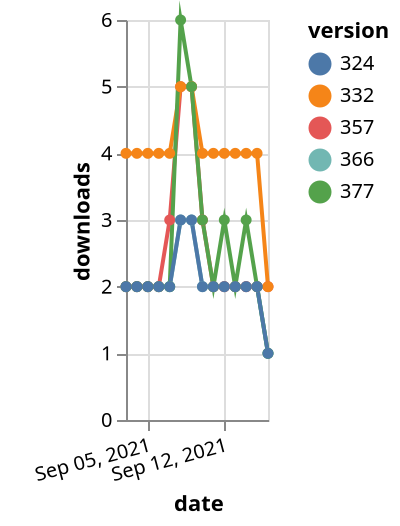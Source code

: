 {"$schema": "https://vega.github.io/schema/vega-lite/v5.json", "description": "A simple bar chart with embedded data.", "data": {"values": [{"date": "2021-09-03", "total": 2311, "delta": 2, "version": "366"}, {"date": "2021-09-04", "total": 2313, "delta": 2, "version": "366"}, {"date": "2021-09-05", "total": 2315, "delta": 2, "version": "366"}, {"date": "2021-09-06", "total": 2317, "delta": 2, "version": "366"}, {"date": "2021-09-07", "total": 2319, "delta": 2, "version": "366"}, {"date": "2021-09-08", "total": 2322, "delta": 3, "version": "366"}, {"date": "2021-09-09", "total": 2325, "delta": 3, "version": "366"}, {"date": "2021-09-10", "total": 2327, "delta": 2, "version": "366"}, {"date": "2021-09-11", "total": 2329, "delta": 2, "version": "366"}, {"date": "2021-09-12", "total": 2331, "delta": 2, "version": "366"}, {"date": "2021-09-13", "total": 2333, "delta": 2, "version": "366"}, {"date": "2021-09-14", "total": 2335, "delta": 2, "version": "366"}, {"date": "2021-09-15", "total": 2337, "delta": 2, "version": "366"}, {"date": "2021-09-16", "total": 2338, "delta": 1, "version": "366"}, {"date": "2021-09-03", "total": 2888, "delta": 2, "version": "357"}, {"date": "2021-09-04", "total": 2890, "delta": 2, "version": "357"}, {"date": "2021-09-05", "total": 2892, "delta": 2, "version": "357"}, {"date": "2021-09-06", "total": 2894, "delta": 2, "version": "357"}, {"date": "2021-09-07", "total": 2897, "delta": 3, "version": "357"}, {"date": "2021-09-08", "total": 2902, "delta": 5, "version": "357"}, {"date": "2021-09-09", "total": 2907, "delta": 5, "version": "357"}, {"date": "2021-09-10", "total": 2910, "delta": 3, "version": "357"}, {"date": "2021-09-11", "total": 2912, "delta": 2, "version": "357"}, {"date": "2021-09-12", "total": 2914, "delta": 2, "version": "357"}, {"date": "2021-09-13", "total": 2916, "delta": 2, "version": "357"}, {"date": "2021-09-14", "total": 2918, "delta": 2, "version": "357"}, {"date": "2021-09-15", "total": 2920, "delta": 2, "version": "357"}, {"date": "2021-09-16", "total": 2922, "delta": 2, "version": "357"}, {"date": "2021-09-03", "total": 4929, "delta": 4, "version": "332"}, {"date": "2021-09-04", "total": 4933, "delta": 4, "version": "332"}, {"date": "2021-09-05", "total": 4937, "delta": 4, "version": "332"}, {"date": "2021-09-06", "total": 4941, "delta": 4, "version": "332"}, {"date": "2021-09-07", "total": 4945, "delta": 4, "version": "332"}, {"date": "2021-09-08", "total": 4950, "delta": 5, "version": "332"}, {"date": "2021-09-09", "total": 4955, "delta": 5, "version": "332"}, {"date": "2021-09-10", "total": 4959, "delta": 4, "version": "332"}, {"date": "2021-09-11", "total": 4963, "delta": 4, "version": "332"}, {"date": "2021-09-12", "total": 4967, "delta": 4, "version": "332"}, {"date": "2021-09-13", "total": 4971, "delta": 4, "version": "332"}, {"date": "2021-09-14", "total": 4975, "delta": 4, "version": "332"}, {"date": "2021-09-15", "total": 4979, "delta": 4, "version": "332"}, {"date": "2021-09-16", "total": 4981, "delta": 2, "version": "332"}, {"date": "2021-09-03", "total": 2116, "delta": 2, "version": "377"}, {"date": "2021-09-04", "total": 2118, "delta": 2, "version": "377"}, {"date": "2021-09-05", "total": 2120, "delta": 2, "version": "377"}, {"date": "2021-09-06", "total": 2122, "delta": 2, "version": "377"}, {"date": "2021-09-07", "total": 2124, "delta": 2, "version": "377"}, {"date": "2021-09-08", "total": 2130, "delta": 6, "version": "377"}, {"date": "2021-09-09", "total": 2135, "delta": 5, "version": "377"}, {"date": "2021-09-10", "total": 2138, "delta": 3, "version": "377"}, {"date": "2021-09-11", "total": 2140, "delta": 2, "version": "377"}, {"date": "2021-09-12", "total": 2143, "delta": 3, "version": "377"}, {"date": "2021-09-13", "total": 2145, "delta": 2, "version": "377"}, {"date": "2021-09-14", "total": 2148, "delta": 3, "version": "377"}, {"date": "2021-09-15", "total": 2150, "delta": 2, "version": "377"}, {"date": "2021-09-16", "total": 2151, "delta": 1, "version": "377"}, {"date": "2021-09-03", "total": 2637, "delta": 2, "version": "324"}, {"date": "2021-09-04", "total": 2639, "delta": 2, "version": "324"}, {"date": "2021-09-05", "total": 2641, "delta": 2, "version": "324"}, {"date": "2021-09-06", "total": 2643, "delta": 2, "version": "324"}, {"date": "2021-09-07", "total": 2645, "delta": 2, "version": "324"}, {"date": "2021-09-08", "total": 2648, "delta": 3, "version": "324"}, {"date": "2021-09-09", "total": 2651, "delta": 3, "version": "324"}, {"date": "2021-09-10", "total": 2653, "delta": 2, "version": "324"}, {"date": "2021-09-11", "total": 2655, "delta": 2, "version": "324"}, {"date": "2021-09-12", "total": 2657, "delta": 2, "version": "324"}, {"date": "2021-09-13", "total": 2659, "delta": 2, "version": "324"}, {"date": "2021-09-14", "total": 2661, "delta": 2, "version": "324"}, {"date": "2021-09-15", "total": 2663, "delta": 2, "version": "324"}, {"date": "2021-09-16", "total": 2664, "delta": 1, "version": "324"}]}, "width": "container", "mark": {"type": "line", "point": {"filled": true}}, "encoding": {"x": {"field": "date", "type": "temporal", "timeUnit": "yearmonthdate", "title": "date", "axis": {"labelAngle": -15}}, "y": {"field": "delta", "type": "quantitative", "title": "downloads"}, "color": {"field": "version", "type": "nominal"}, "tooltip": {"field": "delta"}}}